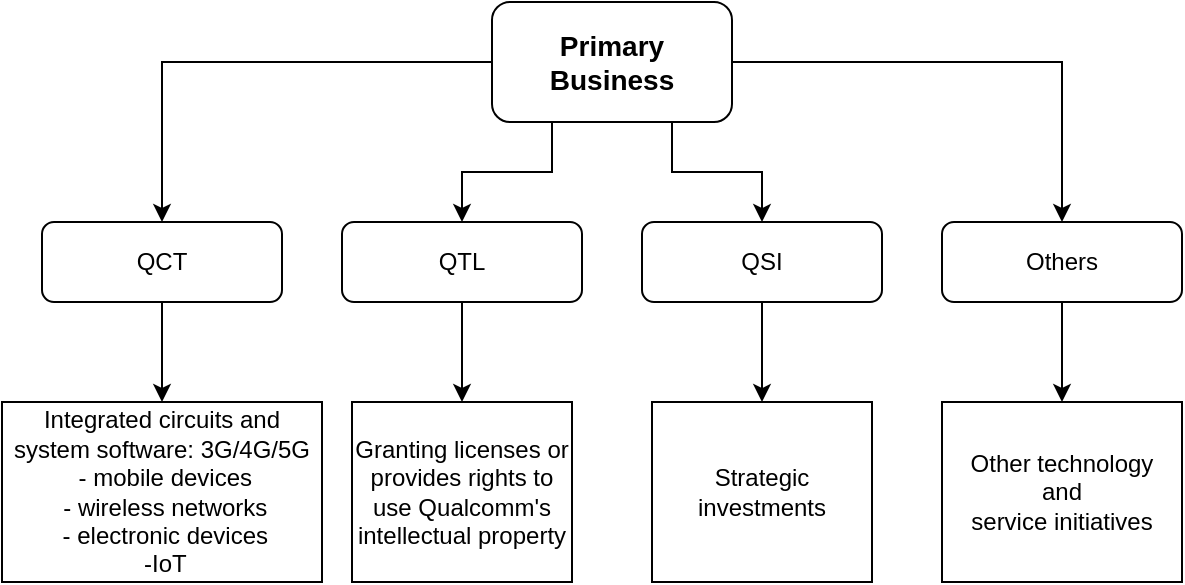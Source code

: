 <mxfile version="13.10.9" type="github">
  <diagram id="prtHgNgQTEPvFCAcTncT" name="Page-1">
    <mxGraphModel dx="1022" dy="468" grid="1" gridSize="10" guides="1" tooltips="1" connect="1" arrows="1" fold="1" page="1" pageScale="1" pageWidth="827" pageHeight="1169" math="0" shadow="0">
      <root>
        <mxCell id="0" />
        <mxCell id="1" parent="0" />
        <mxCell id="zDrR2EKXyUMZQYhf99gj-17" style="edgeStyle=orthogonalEdgeStyle;rounded=0;orthogonalLoop=1;jettySize=auto;html=1;exitX=0.5;exitY=1;exitDx=0;exitDy=0;entryX=0.5;entryY=0;entryDx=0;entryDy=0;" edge="1" parent="1" source="zDrR2EKXyUMZQYhf99gj-1" target="zDrR2EKXyUMZQYhf99gj-8">
          <mxGeometry relative="1" as="geometry" />
        </mxCell>
        <mxCell id="zDrR2EKXyUMZQYhf99gj-1" value="QTL" style="rounded=1;whiteSpace=wrap;html=1;" vertex="1" parent="1">
          <mxGeometry x="235" y="140" width="120" height="40" as="geometry" />
        </mxCell>
        <mxCell id="zDrR2EKXyUMZQYhf99gj-22" style="edgeStyle=orthogonalEdgeStyle;rounded=0;orthogonalLoop=1;jettySize=auto;html=1;exitX=0;exitY=0.5;exitDx=0;exitDy=0;entryX=0.5;entryY=0;entryDx=0;entryDy=0;" edge="1" parent="1" source="zDrR2EKXyUMZQYhf99gj-2" target="zDrR2EKXyUMZQYhf99gj-3">
          <mxGeometry relative="1" as="geometry" />
        </mxCell>
        <mxCell id="zDrR2EKXyUMZQYhf99gj-24" style="edgeStyle=orthogonalEdgeStyle;rounded=0;orthogonalLoop=1;jettySize=auto;html=1;exitX=0.25;exitY=1;exitDx=0;exitDy=0;entryX=0.5;entryY=0;entryDx=0;entryDy=0;" edge="1" parent="1" source="zDrR2EKXyUMZQYhf99gj-2" target="zDrR2EKXyUMZQYhf99gj-1">
          <mxGeometry relative="1" as="geometry" />
        </mxCell>
        <mxCell id="zDrR2EKXyUMZQYhf99gj-25" style="edgeStyle=orthogonalEdgeStyle;rounded=0;orthogonalLoop=1;jettySize=auto;html=1;exitX=0.75;exitY=1;exitDx=0;exitDy=0;entryX=0.5;entryY=0;entryDx=0;entryDy=0;" edge="1" parent="1" source="zDrR2EKXyUMZQYhf99gj-2" target="zDrR2EKXyUMZQYhf99gj-5">
          <mxGeometry relative="1" as="geometry" />
        </mxCell>
        <mxCell id="zDrR2EKXyUMZQYhf99gj-26" style="edgeStyle=orthogonalEdgeStyle;rounded=0;orthogonalLoop=1;jettySize=auto;html=1;exitX=1;exitY=0.5;exitDx=0;exitDy=0;" edge="1" parent="1" source="zDrR2EKXyUMZQYhf99gj-2" target="zDrR2EKXyUMZQYhf99gj-6">
          <mxGeometry relative="1" as="geometry" />
        </mxCell>
        <mxCell id="zDrR2EKXyUMZQYhf99gj-2" value="&lt;font style=&quot;font-size: 14px&quot;&gt;&lt;b&gt;Primary Business&lt;/b&gt;&lt;/font&gt;" style="rounded=1;whiteSpace=wrap;html=1;" vertex="1" parent="1">
          <mxGeometry x="310" y="30" width="120" height="60" as="geometry" />
        </mxCell>
        <mxCell id="zDrR2EKXyUMZQYhf99gj-20" style="edgeStyle=orthogonalEdgeStyle;rounded=0;orthogonalLoop=1;jettySize=auto;html=1;exitX=0.5;exitY=1;exitDx=0;exitDy=0;" edge="1" parent="1" source="zDrR2EKXyUMZQYhf99gj-3" target="zDrR2EKXyUMZQYhf99gj-7">
          <mxGeometry relative="1" as="geometry" />
        </mxCell>
        <mxCell id="zDrR2EKXyUMZQYhf99gj-3" value="QCT" style="rounded=1;whiteSpace=wrap;html=1;" vertex="1" parent="1">
          <mxGeometry x="85" y="140" width="120" height="40" as="geometry" />
        </mxCell>
        <mxCell id="zDrR2EKXyUMZQYhf99gj-18" style="edgeStyle=orthogonalEdgeStyle;rounded=0;orthogonalLoop=1;jettySize=auto;html=1;exitX=0.5;exitY=1;exitDx=0;exitDy=0;entryX=0.5;entryY=0;entryDx=0;entryDy=0;" edge="1" parent="1" source="zDrR2EKXyUMZQYhf99gj-5" target="zDrR2EKXyUMZQYhf99gj-9">
          <mxGeometry relative="1" as="geometry" />
        </mxCell>
        <mxCell id="zDrR2EKXyUMZQYhf99gj-5" value="QSI" style="rounded=1;whiteSpace=wrap;html=1;" vertex="1" parent="1">
          <mxGeometry x="385" y="140" width="120" height="40" as="geometry" />
        </mxCell>
        <mxCell id="zDrR2EKXyUMZQYhf99gj-19" style="edgeStyle=orthogonalEdgeStyle;rounded=0;orthogonalLoop=1;jettySize=auto;html=1;exitX=0.5;exitY=1;exitDx=0;exitDy=0;entryX=0.5;entryY=0;entryDx=0;entryDy=0;" edge="1" parent="1" source="zDrR2EKXyUMZQYhf99gj-6" target="zDrR2EKXyUMZQYhf99gj-11">
          <mxGeometry relative="1" as="geometry" />
        </mxCell>
        <mxCell id="zDrR2EKXyUMZQYhf99gj-6" value="Others" style="rounded=1;whiteSpace=wrap;html=1;" vertex="1" parent="1">
          <mxGeometry x="535" y="140" width="120" height="40" as="geometry" />
        </mxCell>
        <mxCell id="zDrR2EKXyUMZQYhf99gj-7" value="Integrated circuits and system software: 3G/4G/5G&lt;br&gt;&amp;nbsp;- mobile devices&lt;br&gt;&amp;nbsp;- wireless networks&lt;br&gt;&amp;nbsp;- electronic devices&lt;br&gt;&amp;nbsp;-IoT" style="rounded=0;whiteSpace=wrap;html=1;align=center;" vertex="1" parent="1">
          <mxGeometry x="65" y="230" width="160" height="90" as="geometry" />
        </mxCell>
        <mxCell id="zDrR2EKXyUMZQYhf99gj-8" value="Granting licenses or provides rights to use Qualcomm&#39;s intellectual property" style="rounded=0;whiteSpace=wrap;html=1;align=center;" vertex="1" parent="1">
          <mxGeometry x="240" y="230" width="110" height="90" as="geometry" />
        </mxCell>
        <mxCell id="zDrR2EKXyUMZQYhf99gj-9" value="Strategic&lt;br&gt;investments" style="rounded=0;whiteSpace=wrap;html=1;align=center;" vertex="1" parent="1">
          <mxGeometry x="390" y="230" width="110" height="90" as="geometry" />
        </mxCell>
        <mxCell id="zDrR2EKXyUMZQYhf99gj-11" value="Other technology&lt;br&gt;and &lt;br&gt;service initiatives" style="rounded=0;whiteSpace=wrap;html=1;align=center;" vertex="1" parent="1">
          <mxGeometry x="535" y="230" width="120" height="90" as="geometry" />
        </mxCell>
      </root>
    </mxGraphModel>
  </diagram>
</mxfile>
